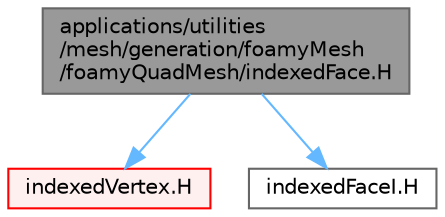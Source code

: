 digraph "applications/utilities/mesh/generation/foamyMesh/foamyQuadMesh/indexedFace.H"
{
 // LATEX_PDF_SIZE
  bgcolor="transparent";
  edge [fontname=Helvetica,fontsize=10,labelfontname=Helvetica,labelfontsize=10];
  node [fontname=Helvetica,fontsize=10,shape=box,height=0.2,width=0.4];
  Node1 [id="Node000001",label="applications/utilities\l/mesh/generation/foamyMesh\l/foamyQuadMesh/indexedFace.H",height=0.2,width=0.4,color="gray40", fillcolor="grey60", style="filled", fontcolor="black",tooltip=" "];
  Node1 -> Node2 [id="edge1_Node000001_Node000002",color="steelblue1",style="solid",tooltip=" "];
  Node2 [id="Node000002",label="indexedVertex.H",height=0.2,width=0.4,color="red", fillcolor="#FFF0F0", style="filled",URL="$foamyQuadMesh_2indexedVertex_8H.html",tooltip=" "];
  Node1 -> Node6 [id="edge2_Node000001_Node000006",color="steelblue1",style="solid",tooltip=" "];
  Node6 [id="Node000006",label="indexedFaceI.H",height=0.2,width=0.4,color="grey40", fillcolor="white", style="filled",URL="$indexedFaceI_8H.html",tooltip=" "];
}
